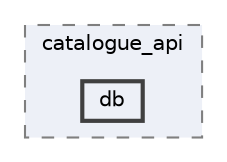 digraph "/Users/michellmonroy/Documents/dev-glider/glider/catalogue_api/db"
{
 // LATEX_PDF_SIZE
  bgcolor="transparent";
  edge [fontname=Helvetica,fontsize=10,labelfontname=Helvetica,labelfontsize=10];
  node [fontname=Helvetica,fontsize=10,shape=box,height=0.2,width=0.4];
  compound=true
  subgraph clusterdir_7cf5b887eb07d189167d39c09cedda27 {
    graph [ bgcolor="#edf0f7", pencolor="grey50", label="catalogue_api", fontname=Helvetica,fontsize=10 style="filled,dashed", URL="dir_7cf5b887eb07d189167d39c09cedda27.html",tooltip=""]
  dir_33f95195942324fc00cef3d9a56a1564 [label="db", fillcolor="#edf0f7", color="grey25", style="filled,bold", URL="dir_33f95195942324fc00cef3d9a56a1564.html",tooltip=""];
  }
}
